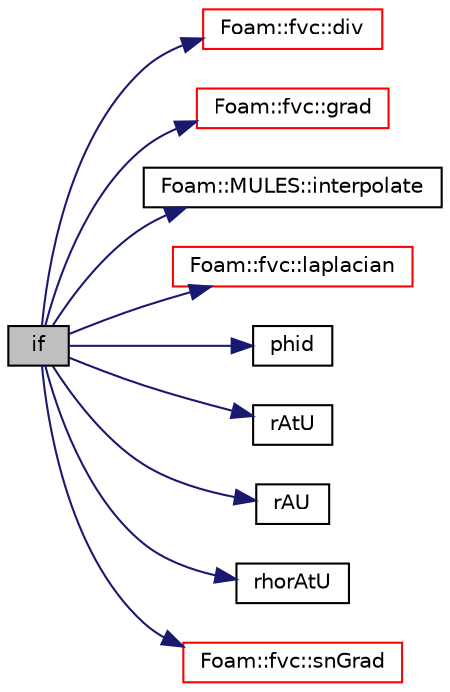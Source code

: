 digraph "if"
{
  bgcolor="transparent";
  edge [fontname="Helvetica",fontsize="10",labelfontname="Helvetica",labelfontsize="10"];
  node [fontname="Helvetica",fontsize="10",shape=record];
  rankdir="LR";
  Node1 [label="if",height=0.2,width=0.4,color="black", fillcolor="grey75", style="filled", fontcolor="black"];
  Node1 -> Node2 [color="midnightblue",fontsize="10",style="solid",fontname="Helvetica"];
  Node2 [label="Foam::fvc::div",height=0.2,width=0.4,color="red",URL="$a10709.html#a585533948ad80abfe589d920c641f251"];
  Node1 -> Node3 [color="midnightblue",fontsize="10",style="solid",fontname="Helvetica"];
  Node3 [label="Foam::fvc::grad",height=0.2,width=0.4,color="red",URL="$a10709.html#a7c00ec90ecc15ed3005255e42c52827a"];
  Node1 -> Node4 [color="midnightblue",fontsize="10",style="solid",fontname="Helvetica"];
  Node4 [label="Foam::MULES::interpolate",height=0.2,width=0.4,color="black",URL="$a10733.html#a4d62f21551985d814104861e7c1d9b4f"];
  Node1 -> Node5 [color="midnightblue",fontsize="10",style="solid",fontname="Helvetica"];
  Node5 [label="Foam::fvc::laplacian",height=0.2,width=0.4,color="red",URL="$a10709.html#ac75bff389d0405149b204b0d7ac214cd"];
  Node1 -> Node6 [color="midnightblue",fontsize="10",style="solid",fontname="Helvetica"];
  Node6 [label="phid",height=0.2,width=0.4,color="black",URL="$a02917.html#a0b3b953f2fc55278d35524cec1e30965"];
  Node1 -> Node7 [color="midnightblue",fontsize="10",style="solid",fontname="Helvetica"];
  Node7 [label="rAtU",height=0.2,width=0.4,color="black",URL="$a03128.html#a617f6e86079d84640015f0ea029834f1"];
  Node1 -> Node8 [color="midnightblue",fontsize="10",style="solid",fontname="Helvetica"];
  Node8 [label="rAU",height=0.2,width=0.4,color="black",URL="$a03128.html#a5d7d90a733d3b19cd89761fa5078cffe"];
  Node1 -> Node9 [color="midnightblue",fontsize="10",style="solid",fontname="Helvetica"];
  Node9 [label="rhorAtU",height=0.2,width=0.4,color="black",URL="$a03128.html#a142b9c53809c41ee952c0f8753de25c8"];
  Node1 -> Node10 [color="midnightblue",fontsize="10",style="solid",fontname="Helvetica"];
  Node10 [label="Foam::fvc::snGrad",height=0.2,width=0.4,color="red",URL="$a10709.html#a15da734ee906cb52cf17937ab84c41a0"];
}
